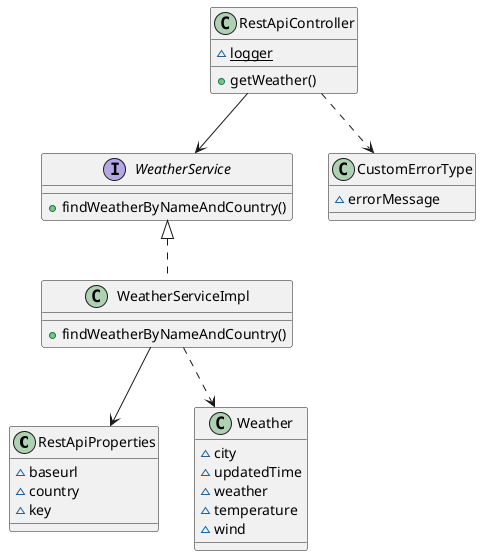 @startuml

class RestApiProperties {
	~baseurl
	~country
	~key
}
interface WeatherService {
	+findWeatherByNameAndCountry()
}
class WeatherServiceImpl {
	+findWeatherByNameAndCountry()
}
class RestApiController {
	~{static} logger
	+getWeather()
}

class Weather {
	~city
	~updatedTime
	~weather
	~temperature
	~wind
}

class CustomErrorType {
	~errorMessage
}

WeatherService <|.. WeatherServiceImpl
RestApiController --> WeatherService
WeatherServiceImpl --> RestApiProperties
WeatherServiceImpl ..> Weather
RestApiController ..> CustomErrorType

@enduml